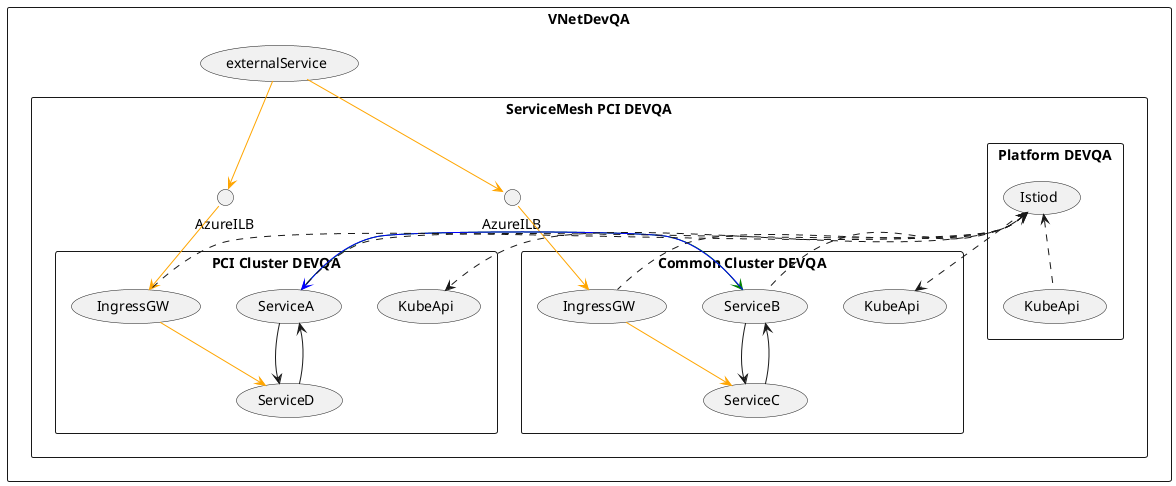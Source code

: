 @startuml primary-remote
rectangle VNetDevQA {
usecase "externalService"
rectangle "ServiceMesh PCI DEVQA" {
rectangle "Platform DEVQA" {
  usecase "KubeApi" as KubeapiPLATFORMDEVQA
  usecase "Istiod" as IstiodPLATFORMDEVQA
}
interface AzureILB as AzureILBDevQA
interface AzureILB as AzureILBPCIDevQA
rectangle "PCI Cluster DEVQA" {
  usecase "KubeApi" as KubeapiPCIDEVQA
  ' usecase "Istiod" as IstiodPCIDEVQA
  usecase "ServiceA" as ServiceAPCIDEVQA
  usecase "ServiceD" as ServiceDPCIDEVQA
  usecase "IngressGW" as IngressGWPCIDEVQA
}
rectangle "Common Cluster DEVQA" {
  usecase "KubeApi" as KubeapiCommonDEVQA
  ' usecase "Istiod" as IstiodCommonDEVQA
  usecase "ServiceB" as ServiceBCommonDEVQA
  usecase "ServiceC" as ServiceCCommonDEVQA
  usecase "IngressGW" as IngressGWCommonDEVQA
}
'External Service to Service C'
externalService -[#Orange]-> AzureILBDevQA
AzureILBDevQA -[#Orange]-> IngressGWCommonDEVQA
IngressGWCommonDEVQA -[#Orange]-> ServiceCCommonDEVQA
'External Service to Service D'
externalService -[#Orange]-> AzureILBPCIDevQA
AzureILBPCIDevQA -[#Orange]-> IngressGWPCIDEVQA
IngressGWPCIDEVQA -[#Orange]-> ServiceDPCIDEVQA


ServiceAPCIDEVQA -[#Green]-> ServiceBCommonDEVQA
ServiceBCommonDEVQA -[#Blue]-> ServiceAPCIDEVQA
ServiceBCommonDEVQA --> ServiceCCommonDEVQA
ServiceCCommonDEVQA --> ServiceBCommonDEVQA
ServiceAPCIDEVQA --> ServiceDPCIDEVQA
ServiceDPCIDEVQA --> ServiceAPCIDEVQA
IstiodPLATFORMDEVQA ..> KubeapiPCIDEVQA
IstiodPLATFORMDEVQA ..> KubeapiCommonDEVQA
IstiodPLATFORMDEVQA <.. ServiceAPCIDEVQA
IstiodPLATFORMDEVQA <.. IngressGWPCIDEVQA
IstiodPLATFORMDEVQA <.. KubeapiPLATFORMDEVQA
IstiodPLATFORMDEVQA <.. ServiceBCommonDEVQA
IstiodPLATFORMDEVQA <.. IngressGWCommonDEVQA
}
}
@enduml